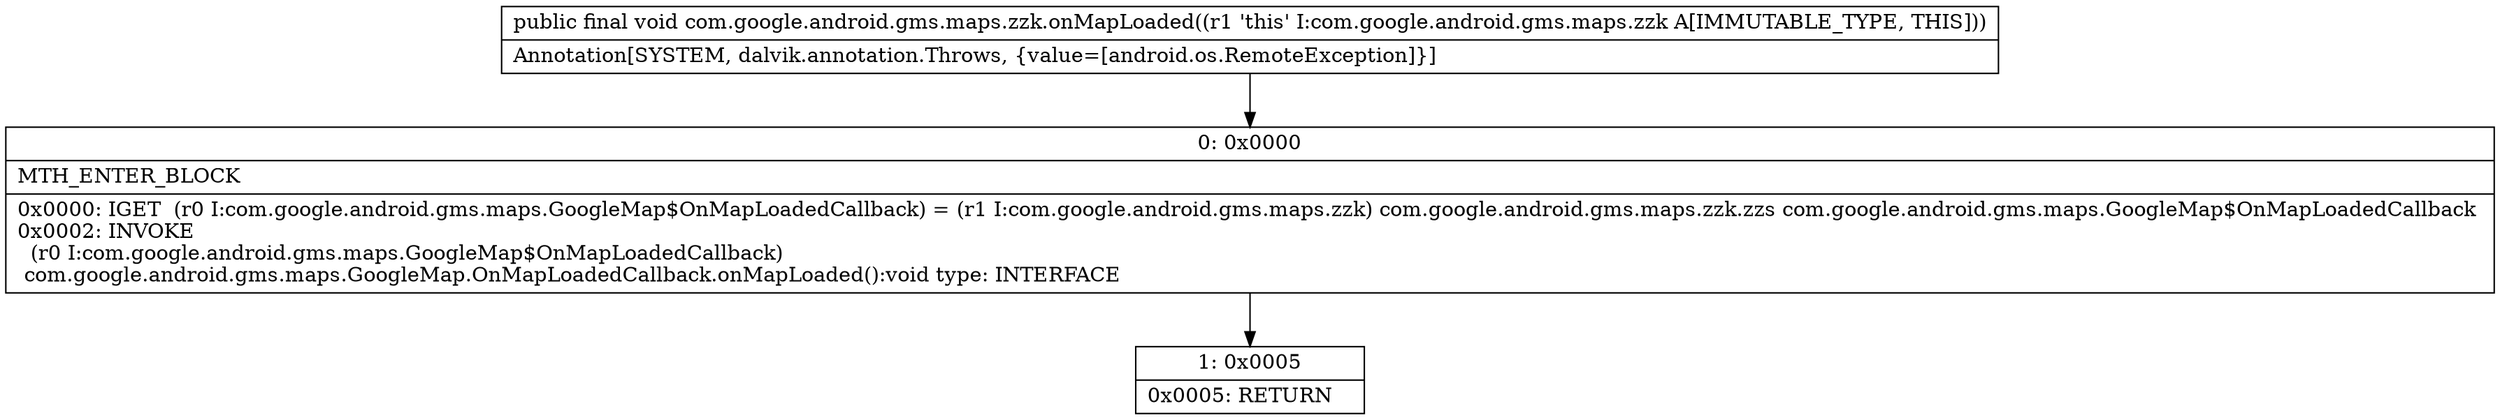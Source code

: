 digraph "CFG forcom.google.android.gms.maps.zzk.onMapLoaded()V" {
Node_0 [shape=record,label="{0\:\ 0x0000|MTH_ENTER_BLOCK\l|0x0000: IGET  (r0 I:com.google.android.gms.maps.GoogleMap$OnMapLoadedCallback) = (r1 I:com.google.android.gms.maps.zzk) com.google.android.gms.maps.zzk.zzs com.google.android.gms.maps.GoogleMap$OnMapLoadedCallback \l0x0002: INVOKE  \l  (r0 I:com.google.android.gms.maps.GoogleMap$OnMapLoadedCallback)\l com.google.android.gms.maps.GoogleMap.OnMapLoadedCallback.onMapLoaded():void type: INTERFACE \l}"];
Node_1 [shape=record,label="{1\:\ 0x0005|0x0005: RETURN   \l}"];
MethodNode[shape=record,label="{public final void com.google.android.gms.maps.zzk.onMapLoaded((r1 'this' I:com.google.android.gms.maps.zzk A[IMMUTABLE_TYPE, THIS]))  | Annotation[SYSTEM, dalvik.annotation.Throws, \{value=[android.os.RemoteException]\}]\l}"];
MethodNode -> Node_0;
Node_0 -> Node_1;
}

